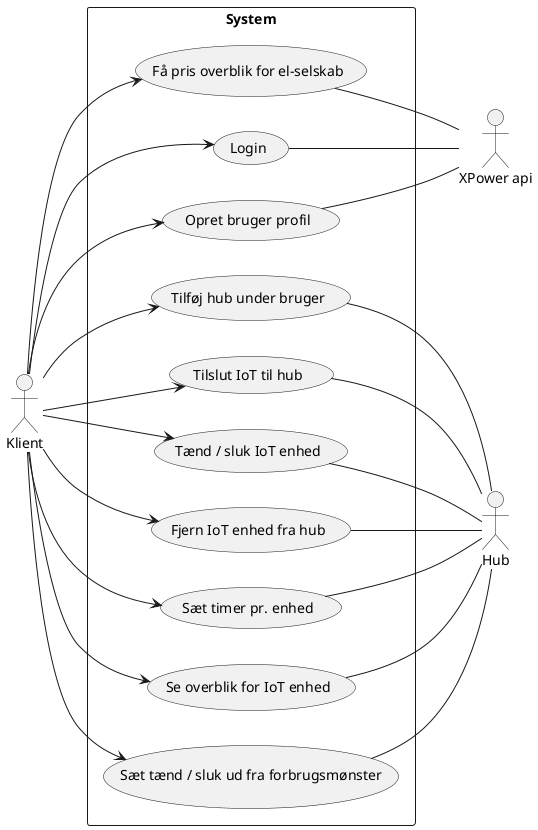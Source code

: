 @startuml Use case
left to right direction
skinparam packageStyle rectangle

:Klient: as cl
:XPower api: as api
:Hub: as hub

rectangle System {
    usecase "Login" as wuc1
    usecase "Tilslut IoT til hub" as wuc2
    usecase "Tænd / sluk IoT enhed" as wuc3
    usecase "Fjern IoT enhed fra hub" as wuc4
    usecase "Sæt timer pr. enhed" as wuc5
    usecase "Se overblik for IoT enhed" as wuc6
    usecase "Sæt tænd / sluk ud fra forbrugsmønster" as wuc7
    usecase "Opret bruger profil" as wuc8
    usecase "Tilføj hub under bruger" as wuc9
    usecase "Få pris overblik for el-selskab" as wuc10
}

cl --> wuc1
cl --> wuc2
cl --> wuc3
cl --> wuc4
cl --> wuc5
cl --> wuc6
cl --> wuc7
cl --> wuc8
cl --> wuc9
cl --> wuc10

wuc1 -- api
wuc8 -- api
wuc10 -- api

wuc2 -- hub
wuc3 -- hub
wuc4 -- hub
wuc5 -- hub
wuc6 -- hub
wuc7 -- hub
wuc9 -- hub


@enduml